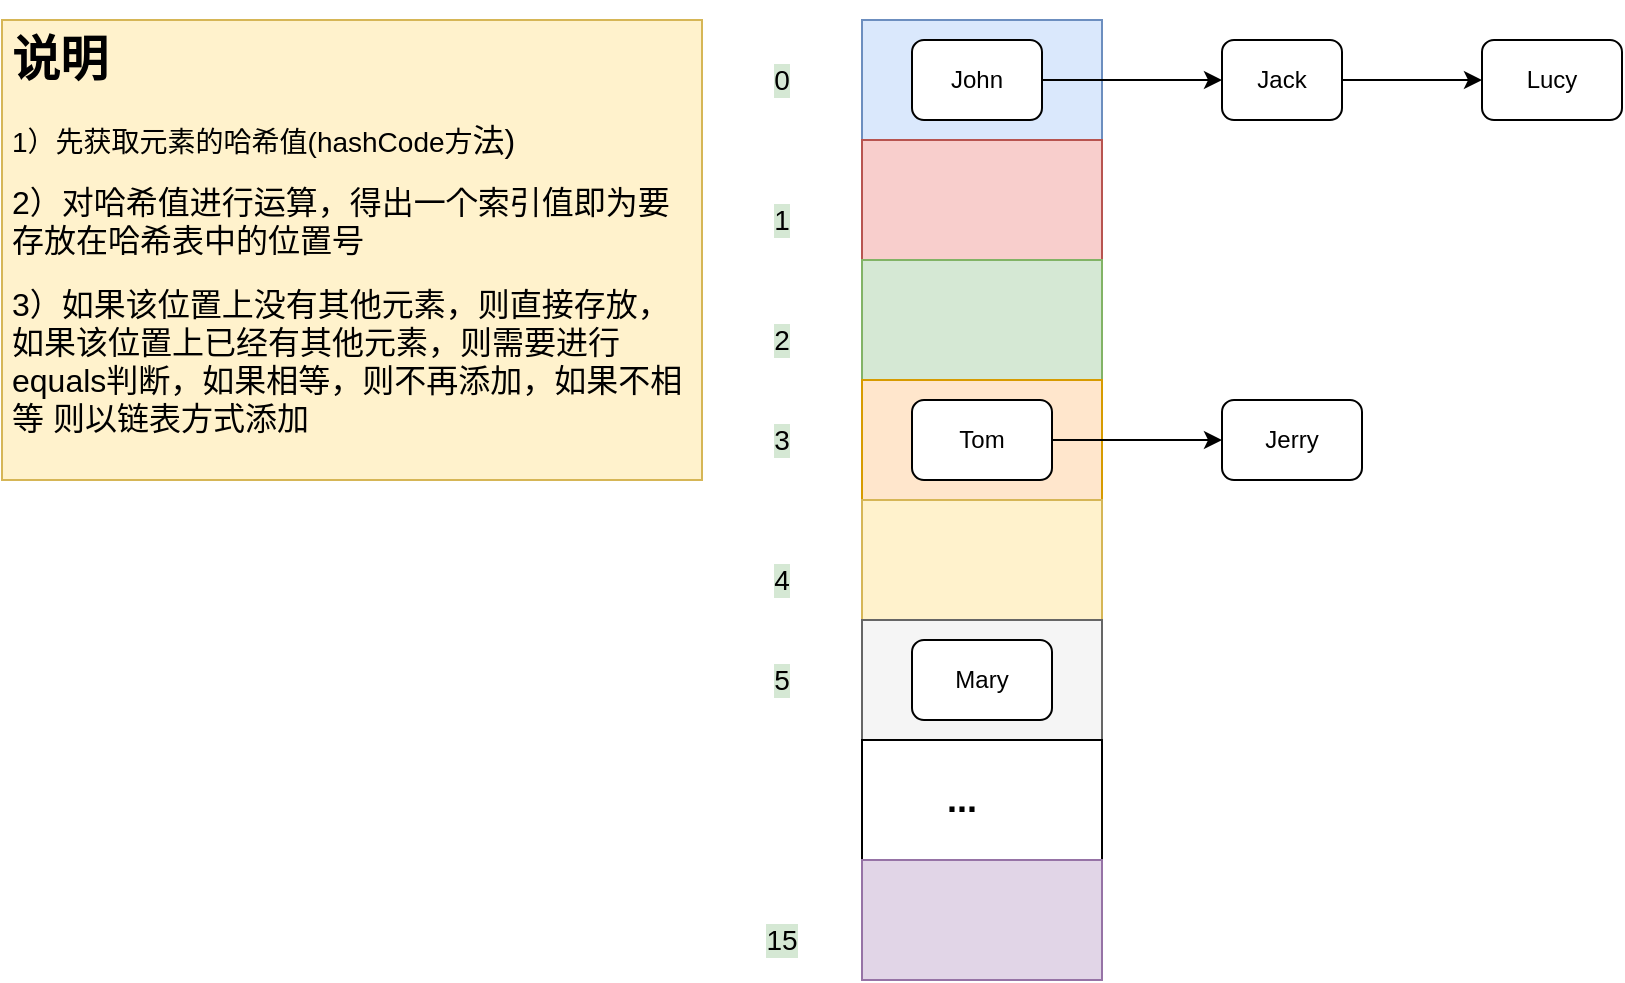 <mxfile version="20.8.17" type="device"><diagram id="ashqMUfoXDxHhA36V5-N" name="第 1 页"><mxGraphModel dx="1050" dy="549" grid="1" gridSize="10" guides="1" tooltips="1" connect="1" arrows="1" fold="1" page="1" pageScale="1" pageWidth="827" pageHeight="1169" math="0" shadow="0"><root><mxCell id="0"/><mxCell id="1" parent="0"/><mxCell id="2ZNXgFzTrcCKFqIkNkha-1" value="&lt;h1&gt;说明&lt;/h1&gt;&lt;p&gt;&lt;font style=&quot;font-size: 14px&quot;&gt;1）先获取元素的哈希值(hashCode方&lt;/font&gt;&lt;span style=&quot;font-size: medium&quot;&gt;法)&lt;/span&gt;&lt;/p&gt;&lt;p&gt;&lt;font size=&quot;3&quot;&gt;2）对哈希值进行运算，得出一个索引&lt;/font&gt;&lt;span style=&quot;font-size: medium&quot;&gt;值即为要存放在哈希表中的位置号&lt;/span&gt;&lt;/p&gt;&lt;p&gt;&lt;font size=&quot;3&quot;&gt;3）如果该位置上没有其他元素，则直&lt;/font&gt;&lt;span style=&quot;font-size: medium&quot;&gt;接存放，&lt;/span&gt;&lt;font size=&quot;3&quot;&gt;如果该位置上已经有其他元素，则需&lt;/font&gt;&lt;span style=&quot;font-size: medium&quot;&gt;要进行equals判断，如果相等，则不再添加，如果不相等 则以链表方式添加&lt;/span&gt;&lt;/p&gt;" style="text;html=1;strokeColor=#d6b656;fillColor=#fff2cc;spacing=5;spacingTop=-20;whiteSpace=wrap;overflow=hidden;rounded=0;" parent="1" vertex="1"><mxGeometry x="10" y="130" width="350" height="230" as="geometry"/></mxCell><mxCell id="2ZNXgFzTrcCKFqIkNkha-2" value="" style="rounded=0;whiteSpace=wrap;html=1;fillColor=#dae8fc;strokeColor=#6c8ebf;" parent="1" vertex="1"><mxGeometry x="440" y="130" width="120" height="60" as="geometry"/></mxCell><mxCell id="2ZNXgFzTrcCKFqIkNkha-3" value="" style="rounded=0;whiteSpace=wrap;html=1;fillColor=#f8cecc;strokeColor=#b85450;" parent="1" vertex="1"><mxGeometry x="440" y="190" width="120" height="60" as="geometry"/></mxCell><mxCell id="2ZNXgFzTrcCKFqIkNkha-4" value="" style="rounded=0;whiteSpace=wrap;html=1;fillColor=#d5e8d4;strokeColor=#82b366;" parent="1" vertex="1"><mxGeometry x="440" y="250" width="120" height="60" as="geometry"/></mxCell><mxCell id="2ZNXgFzTrcCKFqIkNkha-5" value="" style="rounded=0;whiteSpace=wrap;html=1;fillColor=#ffe6cc;strokeColor=#d79b00;" parent="1" vertex="1"><mxGeometry x="440" y="310" width="120" height="60" as="geometry"/></mxCell><mxCell id="2ZNXgFzTrcCKFqIkNkha-6" value="" style="rounded=0;whiteSpace=wrap;html=1;fillColor=#fff2cc;strokeColor=#d6b656;" parent="1" vertex="1"><mxGeometry x="440" y="370" width="120" height="60" as="geometry"/></mxCell><mxCell id="2ZNXgFzTrcCKFqIkNkha-7" value="" style="rounded=0;whiteSpace=wrap;html=1;fillColor=#f5f5f5;strokeColor=#666666;fontColor=#333333;" parent="1" vertex="1"><mxGeometry x="440" y="430" width="120" height="60" as="geometry"/></mxCell><mxCell id="2ZNXgFzTrcCKFqIkNkha-8" value="" style="rounded=0;whiteSpace=wrap;html=1;" parent="1" vertex="1"><mxGeometry x="440" y="490" width="120" height="60" as="geometry"/></mxCell><mxCell id="2ZNXgFzTrcCKFqIkNkha-9" value="" style="rounded=0;whiteSpace=wrap;html=1;fillColor=#e1d5e7;strokeColor=#9673a6;" parent="1" vertex="1"><mxGeometry x="440" y="550" width="120" height="60" as="geometry"/></mxCell><mxCell id="2ZNXgFzTrcCKFqIkNkha-10" value="&lt;font style=&quot;font-size: 14px&quot;&gt;0&lt;/font&gt;" style="text;html=1;strokeColor=none;fillColor=none;align=center;verticalAlign=middle;whiteSpace=wrap;rounded=0;labelBackgroundColor=#D5E8D4;" parent="1" vertex="1"><mxGeometry x="380" y="150" width="40" height="20" as="geometry"/></mxCell><mxCell id="2ZNXgFzTrcCKFqIkNkha-11" value="&lt;font style=&quot;font-size: 14px&quot;&gt;1&lt;/font&gt;" style="text;html=1;strokeColor=none;fillColor=none;align=center;verticalAlign=middle;whiteSpace=wrap;rounded=0;labelBackgroundColor=#D5E8D4;" parent="1" vertex="1"><mxGeometry x="380" y="220" width="40" height="20" as="geometry"/></mxCell><mxCell id="2ZNXgFzTrcCKFqIkNkha-12" value="&lt;font style=&quot;font-size: 14px&quot;&gt;2&lt;/font&gt;" style="text;html=1;strokeColor=none;fillColor=none;align=center;verticalAlign=middle;whiteSpace=wrap;rounded=0;labelBackgroundColor=#D5E8D4;" parent="1" vertex="1"><mxGeometry x="380" y="280" width="40" height="20" as="geometry"/></mxCell><mxCell id="2ZNXgFzTrcCKFqIkNkha-13" value="&lt;font style=&quot;font-size: 14px&quot;&gt;3&lt;/font&gt;" style="text;html=1;strokeColor=none;fillColor=none;align=center;verticalAlign=middle;whiteSpace=wrap;rounded=0;labelBackgroundColor=#D5E8D4;" parent="1" vertex="1"><mxGeometry x="380" y="330" width="40" height="20" as="geometry"/></mxCell><mxCell id="2ZNXgFzTrcCKFqIkNkha-14" value="&lt;font style=&quot;font-size: 14px&quot;&gt;4&lt;/font&gt;" style="text;html=1;strokeColor=none;fillColor=none;align=center;verticalAlign=middle;whiteSpace=wrap;rounded=0;labelBackgroundColor=#D5E8D4;" parent="1" vertex="1"><mxGeometry x="380" y="400" width="40" height="20" as="geometry"/></mxCell><mxCell id="2ZNXgFzTrcCKFqIkNkha-15" value="&lt;font style=&quot;font-size: 14px&quot;&gt;5&lt;/font&gt;" style="text;html=1;strokeColor=none;fillColor=none;align=center;verticalAlign=middle;whiteSpace=wrap;rounded=0;labelBackgroundColor=#D5E8D4;" parent="1" vertex="1"><mxGeometry x="380" y="450" width="40" height="20" as="geometry"/></mxCell><mxCell id="2ZNXgFzTrcCKFqIkNkha-16" value="&lt;font style=&quot;font-size: 18px&quot;&gt;&lt;b&gt;...&lt;/b&gt;&lt;/font&gt;" style="text;html=1;strokeColor=none;fillColor=none;align=center;verticalAlign=middle;whiteSpace=wrap;rounded=0;labelBackgroundColor=none;" parent="1" vertex="1"><mxGeometry x="470" y="510" width="40" height="20" as="geometry"/></mxCell><mxCell id="2ZNXgFzTrcCKFqIkNkha-17" value="&lt;font style=&quot;font-size: 14px&quot;&gt;15&lt;/font&gt;" style="text;html=1;strokeColor=none;fillColor=none;align=center;verticalAlign=middle;whiteSpace=wrap;rounded=0;labelBackgroundColor=#D5E8D4;" parent="1" vertex="1"><mxGeometry x="380" y="580" width="40" height="20" as="geometry"/></mxCell><mxCell id="2ZNXgFzTrcCKFqIkNkha-31" style="edgeStyle=orthogonalEdgeStyle;rounded=0;orthogonalLoop=1;jettySize=auto;html=1;entryX=0;entryY=0.5;entryDx=0;entryDy=0;" parent="1" source="2ZNXgFzTrcCKFqIkNkha-19" target="2ZNXgFzTrcCKFqIkNkha-30" edge="1"><mxGeometry relative="1" as="geometry"/></mxCell><mxCell id="2ZNXgFzTrcCKFqIkNkha-19" value="Tom" style="rounded=1;whiteSpace=wrap;html=1;labelBackgroundColor=none;" parent="1" vertex="1"><mxGeometry x="465" y="320" width="70" height="40" as="geometry"/></mxCell><mxCell id="2ZNXgFzTrcCKFqIkNkha-23" style="edgeStyle=orthogonalEdgeStyle;rounded=0;orthogonalLoop=1;jettySize=auto;html=1;entryX=0;entryY=0.5;entryDx=0;entryDy=0;" parent="1" source="2ZNXgFzTrcCKFqIkNkha-22" target="2ZNXgFzTrcCKFqIkNkha-25" edge="1"><mxGeometry relative="1" as="geometry"><mxPoint x="740" y="145" as="targetPoint"/></mxGeometry></mxCell><mxCell id="2ZNXgFzTrcCKFqIkNkha-22" value="Jack" style="rounded=1;whiteSpace=wrap;html=1;labelBackgroundColor=none;" parent="1" vertex="1"><mxGeometry x="620" y="140" width="60" height="40" as="geometry"/></mxCell><mxCell id="2ZNXgFzTrcCKFqIkNkha-25" value="Lucy" style="rounded=1;whiteSpace=wrap;html=1;labelBackgroundColor=none;" parent="1" vertex="1"><mxGeometry x="750" y="140" width="70" height="40" as="geometry"/></mxCell><mxCell id="2ZNXgFzTrcCKFqIkNkha-29" style="edgeStyle=orthogonalEdgeStyle;rounded=0;orthogonalLoop=1;jettySize=auto;html=1;entryX=0;entryY=0.5;entryDx=0;entryDy=0;" parent="1" source="2ZNXgFzTrcCKFqIkNkha-27" target="2ZNXgFzTrcCKFqIkNkha-22" edge="1"><mxGeometry relative="1" as="geometry"/></mxCell><mxCell id="2ZNXgFzTrcCKFqIkNkha-27" value="John" style="rounded=1;whiteSpace=wrap;html=1;labelBackgroundColor=none;" parent="1" vertex="1"><mxGeometry x="465" y="140" width="65" height="40" as="geometry"/></mxCell><mxCell id="2ZNXgFzTrcCKFqIkNkha-28" value="Mary" style="rounded=1;whiteSpace=wrap;html=1;labelBackgroundColor=none;" parent="1" vertex="1"><mxGeometry x="465" y="440" width="70" height="40" as="geometry"/></mxCell><mxCell id="2ZNXgFzTrcCKFqIkNkha-30" value="Jerry" style="rounded=1;whiteSpace=wrap;html=1;labelBackgroundColor=none;" parent="1" vertex="1"><mxGeometry x="620" y="320" width="70" height="40" as="geometry"/></mxCell></root></mxGraphModel></diagram></mxfile>